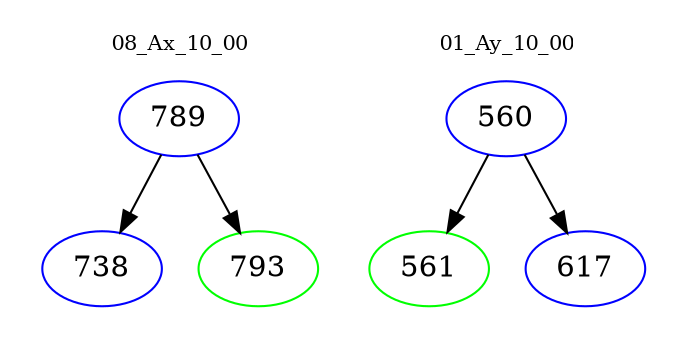 digraph{
subgraph cluster_0 {
color = white
label = "08_Ax_10_00";
fontsize=10;
T0_789 [label="789", color="blue"]
T0_789 -> T0_738 [color="black"]
T0_738 [label="738", color="blue"]
T0_789 -> T0_793 [color="black"]
T0_793 [label="793", color="green"]
}
subgraph cluster_1 {
color = white
label = "01_Ay_10_00";
fontsize=10;
T1_560 [label="560", color="blue"]
T1_560 -> T1_561 [color="black"]
T1_561 [label="561", color="green"]
T1_560 -> T1_617 [color="black"]
T1_617 [label="617", color="blue"]
}
}
